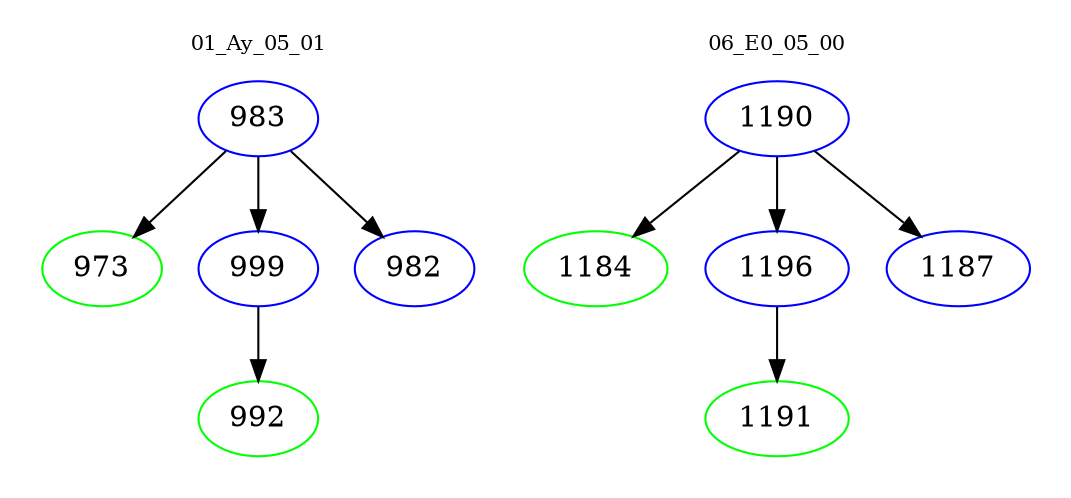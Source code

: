 digraph{
subgraph cluster_0 {
color = white
label = "01_Ay_05_01";
fontsize=10;
T0_983 [label="983", color="blue"]
T0_983 -> T0_973 [color="black"]
T0_973 [label="973", color="green"]
T0_983 -> T0_999 [color="black"]
T0_999 [label="999", color="blue"]
T0_999 -> T0_992 [color="black"]
T0_992 [label="992", color="green"]
T0_983 -> T0_982 [color="black"]
T0_982 [label="982", color="blue"]
}
subgraph cluster_1 {
color = white
label = "06_E0_05_00";
fontsize=10;
T1_1190 [label="1190", color="blue"]
T1_1190 -> T1_1184 [color="black"]
T1_1184 [label="1184", color="green"]
T1_1190 -> T1_1196 [color="black"]
T1_1196 [label="1196", color="blue"]
T1_1196 -> T1_1191 [color="black"]
T1_1191 [label="1191", color="green"]
T1_1190 -> T1_1187 [color="black"]
T1_1187 [label="1187", color="blue"]
}
}
